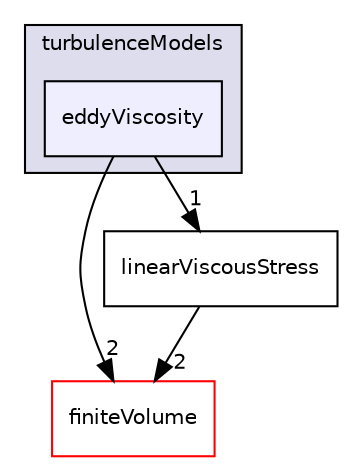 digraph "src/TurbulenceModels/turbulenceModels/eddyViscosity" {
  bgcolor=transparent;
  compound=true
  node [ fontsize="10", fontname="Helvetica"];
  edge [ labelfontsize="10", labelfontname="Helvetica"];
  subgraph clusterdir_a3dc37bcacf99bb6122ed819dac99f09 {
    graph [ bgcolor="#ddddee", pencolor="black", label="turbulenceModels" fontname="Helvetica", fontsize="10", URL="dir_a3dc37bcacf99bb6122ed819dac99f09.html"]
  dir_2ce9cd11231736fb615d4764f347b0fd [shape=box, label="eddyViscosity", style="filled", fillcolor="#eeeeff", pencolor="black", URL="dir_2ce9cd11231736fb615d4764f347b0fd.html"];
  }
  dir_9bd15774b555cf7259a6fa18f99fe99b [shape=box label="finiteVolume" color="red" URL="dir_9bd15774b555cf7259a6fa18f99fe99b.html"];
  dir_99ef1563f00ecf6cdfecfeb625e8133a [shape=box label="linearViscousStress" URL="dir_99ef1563f00ecf6cdfecfeb625e8133a.html"];
  dir_99ef1563f00ecf6cdfecfeb625e8133a->dir_9bd15774b555cf7259a6fa18f99fe99b [headlabel="2", labeldistance=1.5 headhref="dir_003162_000898.html"];
  dir_2ce9cd11231736fb615d4764f347b0fd->dir_9bd15774b555cf7259a6fa18f99fe99b [headlabel="2", labeldistance=1.5 headhref="dir_003136_000898.html"];
  dir_2ce9cd11231736fb615d4764f347b0fd->dir_99ef1563f00ecf6cdfecfeb625e8133a [headlabel="1", labeldistance=1.5 headhref="dir_003136_003162.html"];
}
